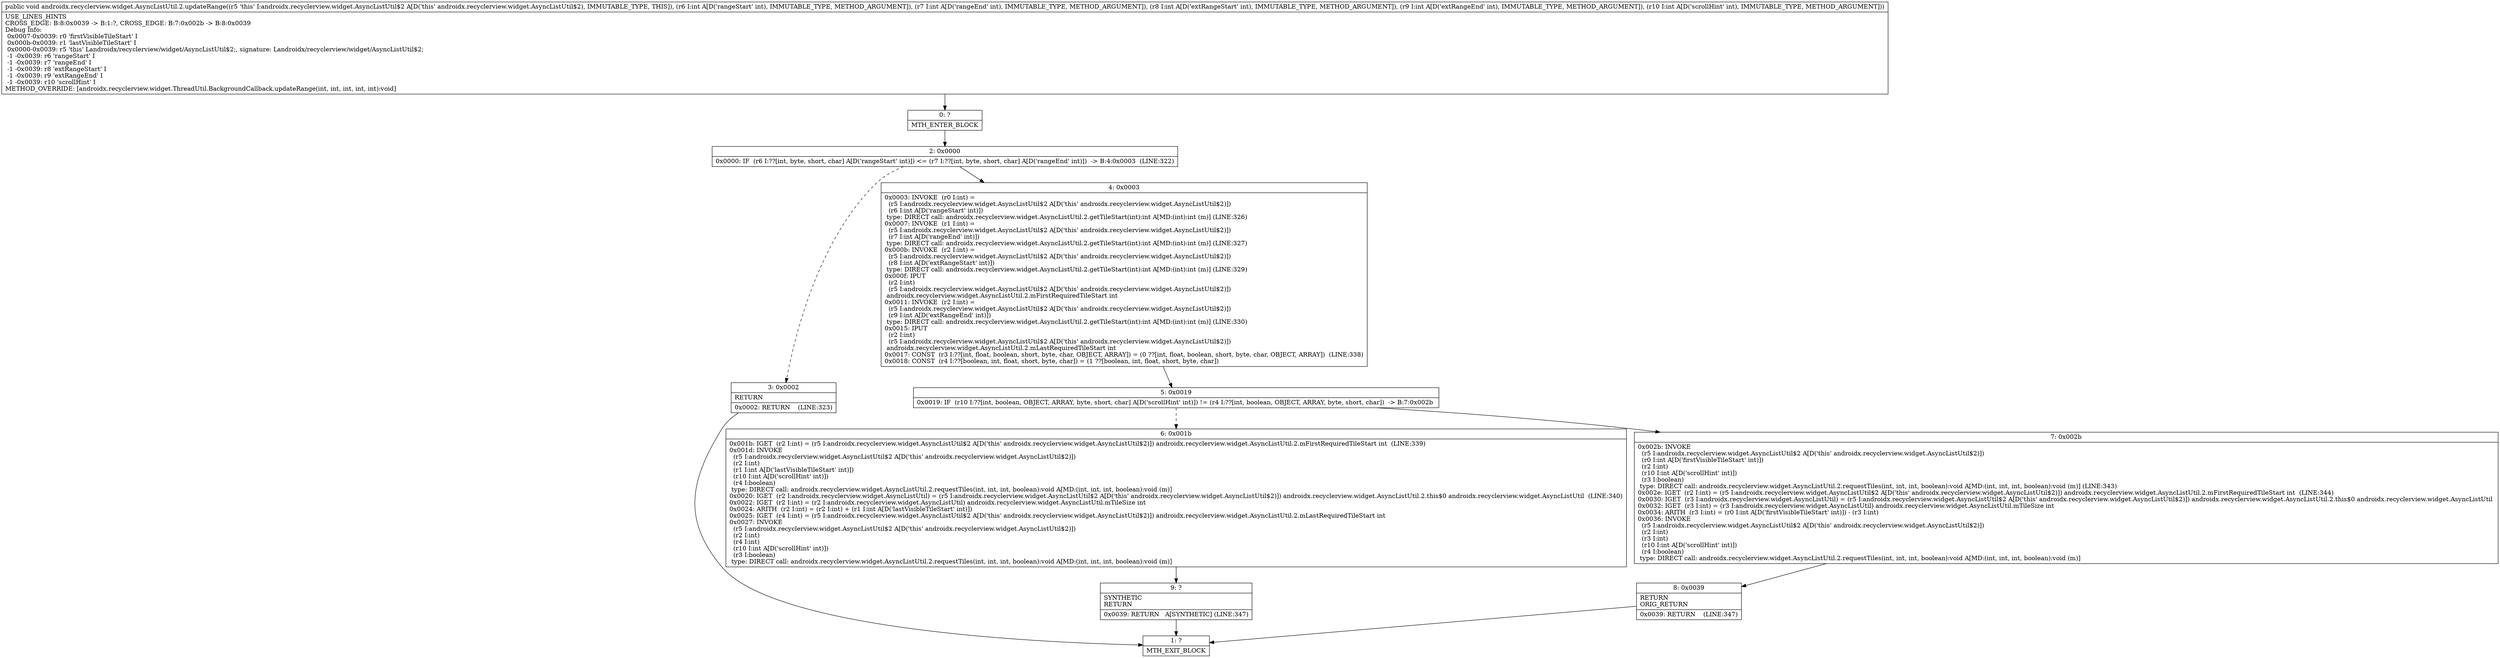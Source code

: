 digraph "CFG forandroidx.recyclerview.widget.AsyncListUtil.2.updateRange(IIIII)V" {
Node_0 [shape=record,label="{0\:\ ?|MTH_ENTER_BLOCK\l}"];
Node_2 [shape=record,label="{2\:\ 0x0000|0x0000: IF  (r6 I:??[int, byte, short, char] A[D('rangeStart' int)]) \<= (r7 I:??[int, byte, short, char] A[D('rangeEnd' int)])  \-\> B:4:0x0003  (LINE:322)\l}"];
Node_3 [shape=record,label="{3\:\ 0x0002|RETURN\l|0x0002: RETURN    (LINE:323)\l}"];
Node_1 [shape=record,label="{1\:\ ?|MTH_EXIT_BLOCK\l}"];
Node_4 [shape=record,label="{4\:\ 0x0003|0x0003: INVOKE  (r0 I:int) = \l  (r5 I:androidx.recyclerview.widget.AsyncListUtil$2 A[D('this' androidx.recyclerview.widget.AsyncListUtil$2)])\l  (r6 I:int A[D('rangeStart' int)])\l type: DIRECT call: androidx.recyclerview.widget.AsyncListUtil.2.getTileStart(int):int A[MD:(int):int (m)] (LINE:326)\l0x0007: INVOKE  (r1 I:int) = \l  (r5 I:androidx.recyclerview.widget.AsyncListUtil$2 A[D('this' androidx.recyclerview.widget.AsyncListUtil$2)])\l  (r7 I:int A[D('rangeEnd' int)])\l type: DIRECT call: androidx.recyclerview.widget.AsyncListUtil.2.getTileStart(int):int A[MD:(int):int (m)] (LINE:327)\l0x000b: INVOKE  (r2 I:int) = \l  (r5 I:androidx.recyclerview.widget.AsyncListUtil$2 A[D('this' androidx.recyclerview.widget.AsyncListUtil$2)])\l  (r8 I:int A[D('extRangeStart' int)])\l type: DIRECT call: androidx.recyclerview.widget.AsyncListUtil.2.getTileStart(int):int A[MD:(int):int (m)] (LINE:329)\l0x000f: IPUT  \l  (r2 I:int)\l  (r5 I:androidx.recyclerview.widget.AsyncListUtil$2 A[D('this' androidx.recyclerview.widget.AsyncListUtil$2)])\l androidx.recyclerview.widget.AsyncListUtil.2.mFirstRequiredTileStart int \l0x0011: INVOKE  (r2 I:int) = \l  (r5 I:androidx.recyclerview.widget.AsyncListUtil$2 A[D('this' androidx.recyclerview.widget.AsyncListUtil$2)])\l  (r9 I:int A[D('extRangeEnd' int)])\l type: DIRECT call: androidx.recyclerview.widget.AsyncListUtil.2.getTileStart(int):int A[MD:(int):int (m)] (LINE:330)\l0x0015: IPUT  \l  (r2 I:int)\l  (r5 I:androidx.recyclerview.widget.AsyncListUtil$2 A[D('this' androidx.recyclerview.widget.AsyncListUtil$2)])\l androidx.recyclerview.widget.AsyncListUtil.2.mLastRequiredTileStart int \l0x0017: CONST  (r3 I:??[int, float, boolean, short, byte, char, OBJECT, ARRAY]) = (0 ??[int, float, boolean, short, byte, char, OBJECT, ARRAY])  (LINE:338)\l0x0018: CONST  (r4 I:??[boolean, int, float, short, byte, char]) = (1 ??[boolean, int, float, short, byte, char]) \l}"];
Node_5 [shape=record,label="{5\:\ 0x0019|0x0019: IF  (r10 I:??[int, boolean, OBJECT, ARRAY, byte, short, char] A[D('scrollHint' int)]) != (r4 I:??[int, boolean, OBJECT, ARRAY, byte, short, char])  \-\> B:7:0x002b \l}"];
Node_6 [shape=record,label="{6\:\ 0x001b|0x001b: IGET  (r2 I:int) = (r5 I:androidx.recyclerview.widget.AsyncListUtil$2 A[D('this' androidx.recyclerview.widget.AsyncListUtil$2)]) androidx.recyclerview.widget.AsyncListUtil.2.mFirstRequiredTileStart int  (LINE:339)\l0x001d: INVOKE  \l  (r5 I:androidx.recyclerview.widget.AsyncListUtil$2 A[D('this' androidx.recyclerview.widget.AsyncListUtil$2)])\l  (r2 I:int)\l  (r1 I:int A[D('lastVisibleTileStart' int)])\l  (r10 I:int A[D('scrollHint' int)])\l  (r4 I:boolean)\l type: DIRECT call: androidx.recyclerview.widget.AsyncListUtil.2.requestTiles(int, int, int, boolean):void A[MD:(int, int, int, boolean):void (m)]\l0x0020: IGET  (r2 I:androidx.recyclerview.widget.AsyncListUtil) = (r5 I:androidx.recyclerview.widget.AsyncListUtil$2 A[D('this' androidx.recyclerview.widget.AsyncListUtil$2)]) androidx.recyclerview.widget.AsyncListUtil.2.this$0 androidx.recyclerview.widget.AsyncListUtil  (LINE:340)\l0x0022: IGET  (r2 I:int) = (r2 I:androidx.recyclerview.widget.AsyncListUtil) androidx.recyclerview.widget.AsyncListUtil.mTileSize int \l0x0024: ARITH  (r2 I:int) = (r2 I:int) + (r1 I:int A[D('lastVisibleTileStart' int)]) \l0x0025: IGET  (r4 I:int) = (r5 I:androidx.recyclerview.widget.AsyncListUtil$2 A[D('this' androidx.recyclerview.widget.AsyncListUtil$2)]) androidx.recyclerview.widget.AsyncListUtil.2.mLastRequiredTileStart int \l0x0027: INVOKE  \l  (r5 I:androidx.recyclerview.widget.AsyncListUtil$2 A[D('this' androidx.recyclerview.widget.AsyncListUtil$2)])\l  (r2 I:int)\l  (r4 I:int)\l  (r10 I:int A[D('scrollHint' int)])\l  (r3 I:boolean)\l type: DIRECT call: androidx.recyclerview.widget.AsyncListUtil.2.requestTiles(int, int, int, boolean):void A[MD:(int, int, int, boolean):void (m)]\l}"];
Node_9 [shape=record,label="{9\:\ ?|SYNTHETIC\lRETURN\l|0x0039: RETURN   A[SYNTHETIC] (LINE:347)\l}"];
Node_7 [shape=record,label="{7\:\ 0x002b|0x002b: INVOKE  \l  (r5 I:androidx.recyclerview.widget.AsyncListUtil$2 A[D('this' androidx.recyclerview.widget.AsyncListUtil$2)])\l  (r0 I:int A[D('firstVisibleTileStart' int)])\l  (r2 I:int)\l  (r10 I:int A[D('scrollHint' int)])\l  (r3 I:boolean)\l type: DIRECT call: androidx.recyclerview.widget.AsyncListUtil.2.requestTiles(int, int, int, boolean):void A[MD:(int, int, int, boolean):void (m)] (LINE:343)\l0x002e: IGET  (r2 I:int) = (r5 I:androidx.recyclerview.widget.AsyncListUtil$2 A[D('this' androidx.recyclerview.widget.AsyncListUtil$2)]) androidx.recyclerview.widget.AsyncListUtil.2.mFirstRequiredTileStart int  (LINE:344)\l0x0030: IGET  (r3 I:androidx.recyclerview.widget.AsyncListUtil) = (r5 I:androidx.recyclerview.widget.AsyncListUtil$2 A[D('this' androidx.recyclerview.widget.AsyncListUtil$2)]) androidx.recyclerview.widget.AsyncListUtil.2.this$0 androidx.recyclerview.widget.AsyncListUtil \l0x0032: IGET  (r3 I:int) = (r3 I:androidx.recyclerview.widget.AsyncListUtil) androidx.recyclerview.widget.AsyncListUtil.mTileSize int \l0x0034: ARITH  (r3 I:int) = (r0 I:int A[D('firstVisibleTileStart' int)]) \- (r3 I:int) \l0x0036: INVOKE  \l  (r5 I:androidx.recyclerview.widget.AsyncListUtil$2 A[D('this' androidx.recyclerview.widget.AsyncListUtil$2)])\l  (r2 I:int)\l  (r3 I:int)\l  (r10 I:int A[D('scrollHint' int)])\l  (r4 I:boolean)\l type: DIRECT call: androidx.recyclerview.widget.AsyncListUtil.2.requestTiles(int, int, int, boolean):void A[MD:(int, int, int, boolean):void (m)]\l}"];
Node_8 [shape=record,label="{8\:\ 0x0039|RETURN\lORIG_RETURN\l|0x0039: RETURN    (LINE:347)\l}"];
MethodNode[shape=record,label="{public void androidx.recyclerview.widget.AsyncListUtil.2.updateRange((r5 'this' I:androidx.recyclerview.widget.AsyncListUtil$2 A[D('this' androidx.recyclerview.widget.AsyncListUtil$2), IMMUTABLE_TYPE, THIS]), (r6 I:int A[D('rangeStart' int), IMMUTABLE_TYPE, METHOD_ARGUMENT]), (r7 I:int A[D('rangeEnd' int), IMMUTABLE_TYPE, METHOD_ARGUMENT]), (r8 I:int A[D('extRangeStart' int), IMMUTABLE_TYPE, METHOD_ARGUMENT]), (r9 I:int A[D('extRangeEnd' int), IMMUTABLE_TYPE, METHOD_ARGUMENT]), (r10 I:int A[D('scrollHint' int), IMMUTABLE_TYPE, METHOD_ARGUMENT]))  | USE_LINES_HINTS\lCROSS_EDGE: B:8:0x0039 \-\> B:1:?, CROSS_EDGE: B:7:0x002b \-\> B:8:0x0039\lDebug Info:\l  0x0007\-0x0039: r0 'firstVisibleTileStart' I\l  0x000b\-0x0039: r1 'lastVisibleTileStart' I\l  0x0000\-0x0039: r5 'this' Landroidx\/recyclerview\/widget\/AsyncListUtil$2;, signature: Landroidx\/recyclerview\/widget\/AsyncListUtil$2;\l  \-1 \-0x0039: r6 'rangeStart' I\l  \-1 \-0x0039: r7 'rangeEnd' I\l  \-1 \-0x0039: r8 'extRangeStart' I\l  \-1 \-0x0039: r9 'extRangeEnd' I\l  \-1 \-0x0039: r10 'scrollHint' I\lMETHOD_OVERRIDE: [androidx.recyclerview.widget.ThreadUtil.BackgroundCallback.updateRange(int, int, int, int, int):void]\l}"];
MethodNode -> Node_0;Node_0 -> Node_2;
Node_2 -> Node_3[style=dashed];
Node_2 -> Node_4;
Node_3 -> Node_1;
Node_4 -> Node_5;
Node_5 -> Node_6[style=dashed];
Node_5 -> Node_7;
Node_6 -> Node_9;
Node_9 -> Node_1;
Node_7 -> Node_8;
Node_8 -> Node_1;
}

